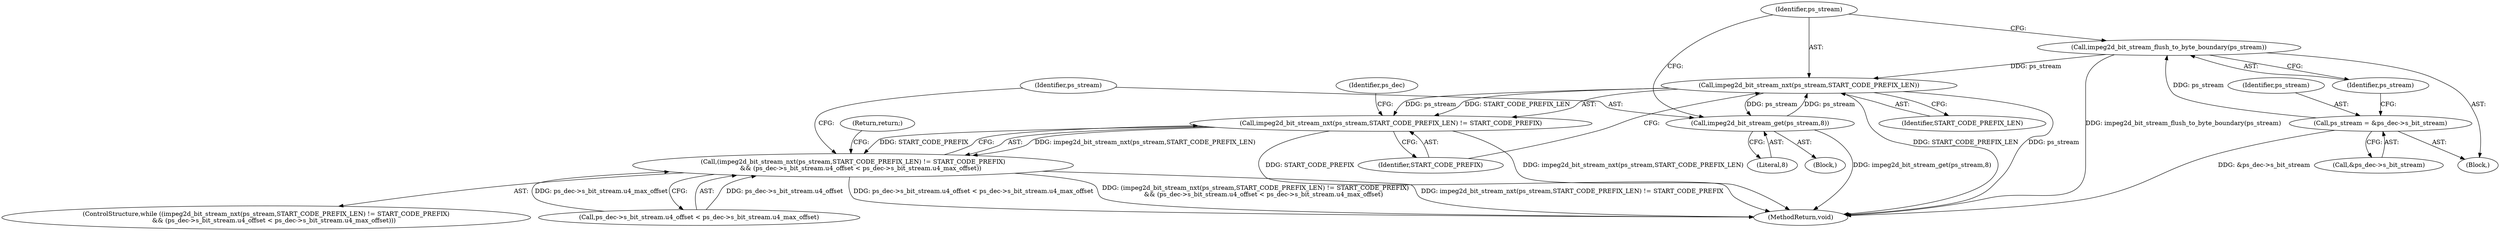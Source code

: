 digraph "0_Android_ffab15eb80630dc799eb410855c93525b75233c3_9@pointer" {
"1000110" [label="(Call,impeg2d_bit_stream_flush_to_byte_boundary(ps_stream))"];
"1000104" [label="(Call,ps_stream = &ps_dec->s_bit_stream)"];
"1000115" [label="(Call,impeg2d_bit_stream_nxt(ps_stream,START_CODE_PREFIX_LEN))"];
"1000114" [label="(Call,impeg2d_bit_stream_nxt(ps_stream,START_CODE_PREFIX_LEN) != START_CODE_PREFIX)"];
"1000113" [label="(Call,(impeg2d_bit_stream_nxt(ps_stream,START_CODE_PREFIX_LEN) != START_CODE_PREFIX)\n        && (ps_dec->s_bit_stream.u4_offset < ps_dec->s_bit_stream.u4_max_offset))"];
"1000131" [label="(Call,impeg2d_bit_stream_get(ps_stream,8))"];
"1000104" [label="(Call,ps_stream = &ps_dec->s_bit_stream)"];
"1000105" [label="(Identifier,ps_stream)"];
"1000122" [label="(Identifier,ps_dec)"];
"1000114" [label="(Call,impeg2d_bit_stream_nxt(ps_stream,START_CODE_PREFIX_LEN) != START_CODE_PREFIX)"];
"1000112" [label="(ControlStructure,while ((impeg2d_bit_stream_nxt(ps_stream,START_CODE_PREFIX_LEN) != START_CODE_PREFIX)\n        && (ps_dec->s_bit_stream.u4_offset < ps_dec->s_bit_stream.u4_max_offset)))"];
"1000106" [label="(Call,&ps_dec->s_bit_stream)"];
"1000110" [label="(Call,impeg2d_bit_stream_flush_to_byte_boundary(ps_stream))"];
"1000119" [label="(Call,ps_dec->s_bit_stream.u4_offset < ps_dec->s_bit_stream.u4_max_offset)"];
"1000113" [label="(Call,(impeg2d_bit_stream_nxt(ps_stream,START_CODE_PREFIX_LEN) != START_CODE_PREFIX)\n        && (ps_dec->s_bit_stream.u4_offset < ps_dec->s_bit_stream.u4_max_offset))"];
"1000117" [label="(Identifier,START_CODE_PREFIX_LEN)"];
"1000130" [label="(Block,)"];
"1000134" [label="(Return,return;)"];
"1000115" [label="(Call,impeg2d_bit_stream_nxt(ps_stream,START_CODE_PREFIX_LEN))"];
"1000132" [label="(Identifier,ps_stream)"];
"1000135" [label="(MethodReturn,void)"];
"1000116" [label="(Identifier,ps_stream)"];
"1000133" [label="(Literal,8)"];
"1000102" [label="(Block,)"];
"1000111" [label="(Identifier,ps_stream)"];
"1000118" [label="(Identifier,START_CODE_PREFIX)"];
"1000131" [label="(Call,impeg2d_bit_stream_get(ps_stream,8))"];
"1000110" -> "1000102"  [label="AST: "];
"1000110" -> "1000111"  [label="CFG: "];
"1000111" -> "1000110"  [label="AST: "];
"1000116" -> "1000110"  [label="CFG: "];
"1000110" -> "1000135"  [label="DDG: impeg2d_bit_stream_flush_to_byte_boundary(ps_stream)"];
"1000104" -> "1000110"  [label="DDG: ps_stream"];
"1000110" -> "1000115"  [label="DDG: ps_stream"];
"1000104" -> "1000102"  [label="AST: "];
"1000104" -> "1000106"  [label="CFG: "];
"1000105" -> "1000104"  [label="AST: "];
"1000106" -> "1000104"  [label="AST: "];
"1000111" -> "1000104"  [label="CFG: "];
"1000104" -> "1000135"  [label="DDG: &ps_dec->s_bit_stream"];
"1000115" -> "1000114"  [label="AST: "];
"1000115" -> "1000117"  [label="CFG: "];
"1000116" -> "1000115"  [label="AST: "];
"1000117" -> "1000115"  [label="AST: "];
"1000118" -> "1000115"  [label="CFG: "];
"1000115" -> "1000135"  [label="DDG: START_CODE_PREFIX_LEN"];
"1000115" -> "1000135"  [label="DDG: ps_stream"];
"1000115" -> "1000114"  [label="DDG: ps_stream"];
"1000115" -> "1000114"  [label="DDG: START_CODE_PREFIX_LEN"];
"1000131" -> "1000115"  [label="DDG: ps_stream"];
"1000115" -> "1000131"  [label="DDG: ps_stream"];
"1000114" -> "1000113"  [label="AST: "];
"1000114" -> "1000118"  [label="CFG: "];
"1000118" -> "1000114"  [label="AST: "];
"1000122" -> "1000114"  [label="CFG: "];
"1000113" -> "1000114"  [label="CFG: "];
"1000114" -> "1000135"  [label="DDG: impeg2d_bit_stream_nxt(ps_stream,START_CODE_PREFIX_LEN)"];
"1000114" -> "1000135"  [label="DDG: START_CODE_PREFIX"];
"1000114" -> "1000113"  [label="DDG: impeg2d_bit_stream_nxt(ps_stream,START_CODE_PREFIX_LEN)"];
"1000114" -> "1000113"  [label="DDG: START_CODE_PREFIX"];
"1000113" -> "1000112"  [label="AST: "];
"1000113" -> "1000119"  [label="CFG: "];
"1000119" -> "1000113"  [label="AST: "];
"1000132" -> "1000113"  [label="CFG: "];
"1000134" -> "1000113"  [label="CFG: "];
"1000113" -> "1000135"  [label="DDG: impeg2d_bit_stream_nxt(ps_stream,START_CODE_PREFIX_LEN) != START_CODE_PREFIX"];
"1000113" -> "1000135"  [label="DDG: ps_dec->s_bit_stream.u4_offset < ps_dec->s_bit_stream.u4_max_offset"];
"1000113" -> "1000135"  [label="DDG: (impeg2d_bit_stream_nxt(ps_stream,START_CODE_PREFIX_LEN) != START_CODE_PREFIX)\n        && (ps_dec->s_bit_stream.u4_offset < ps_dec->s_bit_stream.u4_max_offset)"];
"1000119" -> "1000113"  [label="DDG: ps_dec->s_bit_stream.u4_offset"];
"1000119" -> "1000113"  [label="DDG: ps_dec->s_bit_stream.u4_max_offset"];
"1000131" -> "1000130"  [label="AST: "];
"1000131" -> "1000133"  [label="CFG: "];
"1000132" -> "1000131"  [label="AST: "];
"1000133" -> "1000131"  [label="AST: "];
"1000116" -> "1000131"  [label="CFG: "];
"1000131" -> "1000135"  [label="DDG: impeg2d_bit_stream_get(ps_stream,8)"];
}
